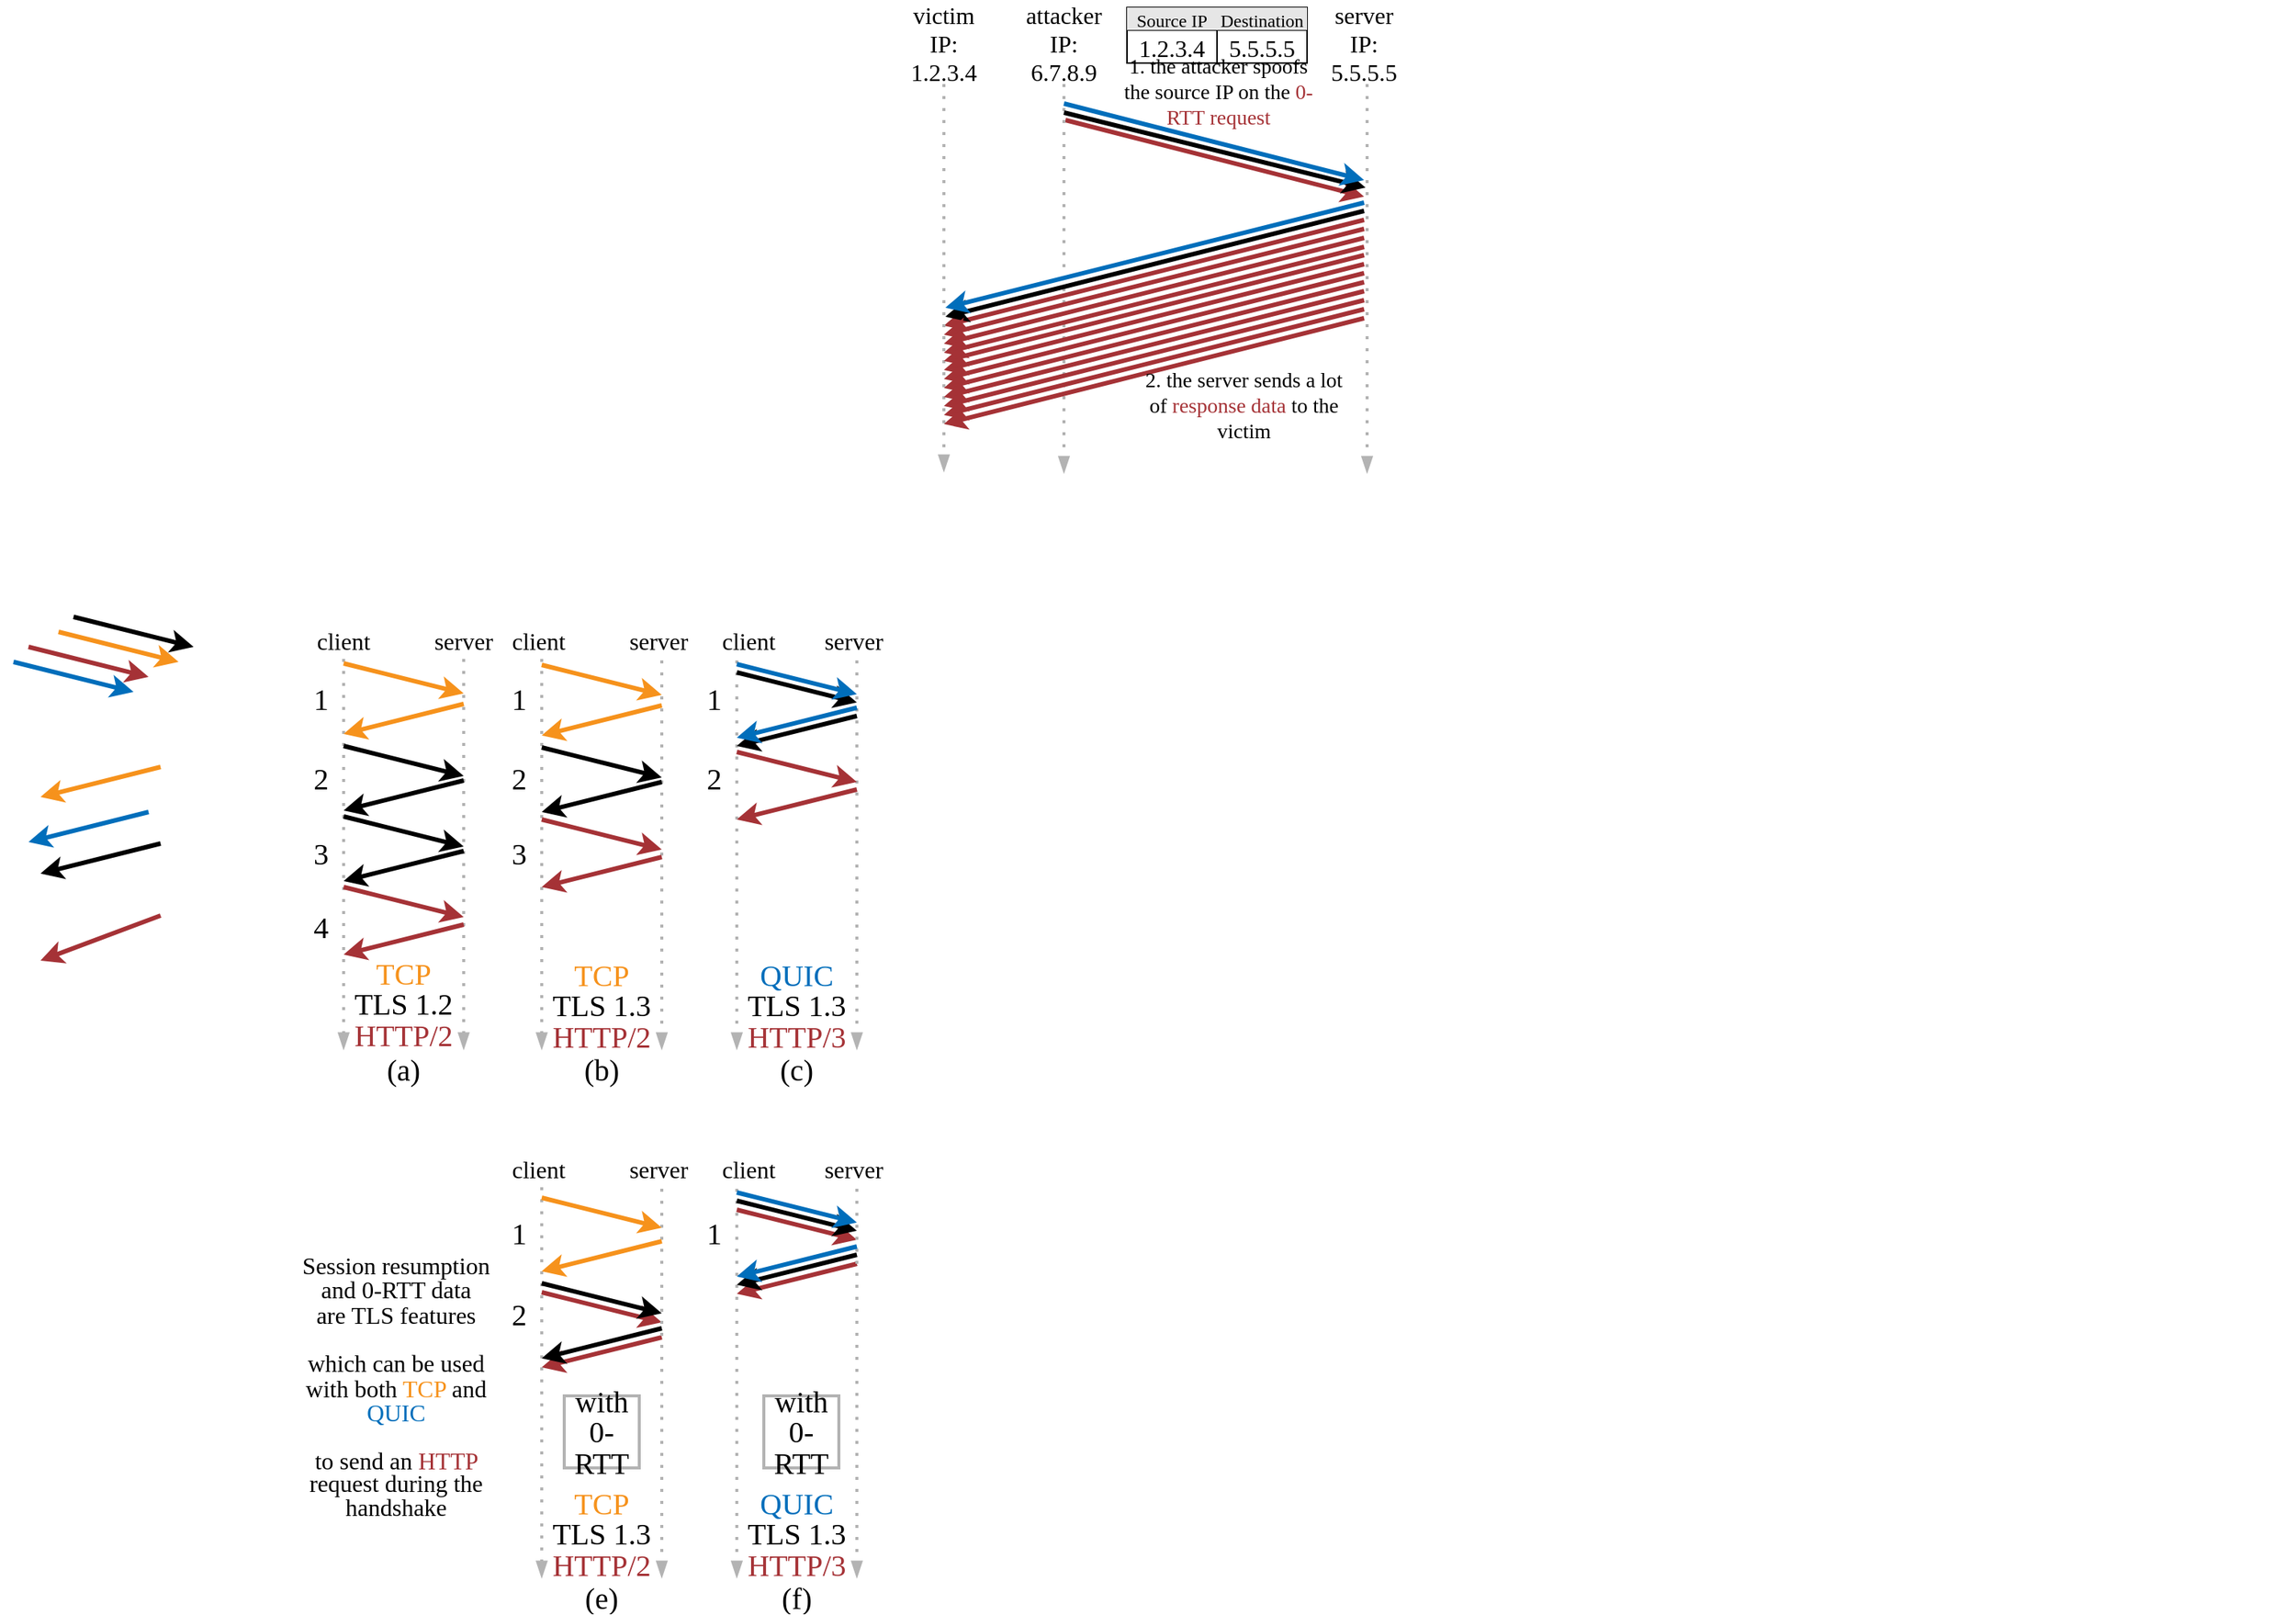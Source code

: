 <mxfile version="14.5.1" type="device"><diagram id="tvbRQc4zJcMQ8TO2dYbx" name="Page-1"><mxGraphModel dx="1570" dy="486" grid="1" gridSize="10" guides="1" tooltips="1" connect="1" arrows="1" fold="1" page="1" pageScale="1" pageWidth="850" pageHeight="1100" math="0" shadow="0"><root><mxCell id="0"/><mxCell id="1" parent="0"/><mxCell id="-TobHIEDWkGh4Ak62FER-180" value="" style="endArrow=classic;html=1;endFill=1;strokeWidth=3;shadow=0;strokeColor=#A53236;" parent="1" edge="1"><mxGeometry width="50" height="50" relative="1" as="geometry"><mxPoint x="-388" y="902" as="sourcePoint"/><mxPoint x="-308" y="922" as="targetPoint"/></mxGeometry></mxCell><mxCell id="-TobHIEDWkGh4Ak62FER-181" value="" style="endArrow=classic;html=1;endFill=1;strokeWidth=3;shadow=0;strokeColor=#A53236;" parent="1" edge="1"><mxGeometry width="50" height="50" relative="1" as="geometry"><mxPoint x="-308" y="932" as="sourcePoint"/><mxPoint x="-388" y="952" as="targetPoint"/></mxGeometry></mxCell><mxCell id="-TobHIEDWkGh4Ak62FER-202" value="" style="endArrow=classic;html=1;endFill=1;strokeWidth=3;shadow=0;strokeColor=#A53236;" parent="1" edge="1"><mxGeometry width="50" height="50" relative="1" as="geometry"><mxPoint x="-178" y="883" as="sourcePoint"/><mxPoint x="-258" y="903" as="targetPoint"/></mxGeometry></mxCell><mxCell id="-TobHIEDWkGh4Ak62FER-201" value="" style="endArrow=classic;html=1;endFill=1;strokeWidth=3;shadow=0;strokeColor=#A53236;" parent="1" edge="1"><mxGeometry width="50" height="50" relative="1" as="geometry"><mxPoint x="-258" y="847" as="sourcePoint"/><mxPoint x="-178" y="867" as="targetPoint"/></mxGeometry></mxCell><mxCell id="-TobHIEDWkGh4Ak62FER-78" value="" style="endArrow=classic;html=1;endFill=1;strokeWidth=3;shadow=0;rounded=0;strokeColor=#a53236;" parent="1" edge="1"><mxGeometry width="50" height="50" relative="1" as="geometry"><mxPoint x="-730" y="472" as="sourcePoint"/><mxPoint x="-650" y="492" as="targetPoint"/></mxGeometry></mxCell><mxCell id="-TobHIEDWkGh4Ak62FER-46" value="" style="endArrow=blockThin;dashed=1;html=1;dashPattern=1 3;strokeWidth=2;strokeColor=#B3B3B3;endFill=1;entryX=0;entryY=1;entryDx=0;entryDy=0;" parent="1" target="-TobHIEDWkGh4Ak62FER-96" edge="1"><mxGeometry width="50" height="50" relative="1" as="geometry"><mxPoint x="-520" y="480" as="sourcePoint"/><mxPoint x="-520" y="720" as="targetPoint"/></mxGeometry></mxCell><mxCell id="-TobHIEDWkGh4Ak62FER-47" value="" style="endArrow=blockThin;dashed=1;html=1;dashPattern=1 3;strokeWidth=2;strokeColor=#B3B3B3;endFill=1;entryX=1;entryY=1;entryDx=0;entryDy=0;" parent="1" target="-TobHIEDWkGh4Ak62FER-96" edge="1"><mxGeometry width="50" height="50" relative="1" as="geometry"><mxPoint x="-440" y="480" as="sourcePoint"/><mxPoint x="-440" y="720" as="targetPoint"/></mxGeometry></mxCell><mxCell id="-TobHIEDWkGh4Ak62FER-76" value="" style="endArrow=classic;html=1;endFill=1;strokeWidth=3;shadow=0;" parent="1" edge="1"><mxGeometry width="50" height="50" relative="1" as="geometry"><mxPoint x="-700" y="452" as="sourcePoint"/><mxPoint x="-620" y="472" as="targetPoint"/></mxGeometry></mxCell><mxCell id="-TobHIEDWkGh4Ak62FER-77" value="" style="endArrow=classic;html=1;endFill=1;strokeWidth=3;shadow=0;strokeColor=#f6921c;" parent="1" edge="1"><mxGeometry width="50" height="50" relative="1" as="geometry"><mxPoint x="-710" y="462" as="sourcePoint"/><mxPoint x="-630" y="482" as="targetPoint"/></mxGeometry></mxCell><mxCell id="-TobHIEDWkGh4Ak62FER-79" value="" style="endArrow=classic;html=1;endFill=1;strokeWidth=3;shadow=0;strokeColor=#006ebb;" parent="1" edge="1"><mxGeometry width="50" height="50" relative="1" as="geometry"><mxPoint x="-740" y="482" as="sourcePoint"/><mxPoint x="-660" y="502" as="targetPoint"/></mxGeometry></mxCell><mxCell id="-TobHIEDWkGh4Ak62FER-80" value="" style="endArrow=classic;html=1;endFill=1;strokeWidth=3;shadow=0;" parent="1" edge="1"><mxGeometry width="50" height="50" relative="1" as="geometry"><mxPoint x="-642" y="603" as="sourcePoint"/><mxPoint x="-722" y="623" as="targetPoint"/></mxGeometry></mxCell><mxCell id="-TobHIEDWkGh4Ak62FER-81" value="" style="endArrow=classic;html=1;endFill=1;strokeWidth=3;shadow=0;rounded=0;strokeColor=#a53236;" parent="1" edge="1"><mxGeometry width="50" height="50" relative="1" as="geometry"><mxPoint x="-642" y="651" as="sourcePoint"/><mxPoint x="-722" y="681" as="targetPoint"/></mxGeometry></mxCell><mxCell id="-TobHIEDWkGh4Ak62FER-82" value="" style="endArrow=classic;html=1;endFill=1;strokeWidth=3;shadow=0;strokeColor=#f6921c;" parent="1" edge="1"><mxGeometry width="50" height="50" relative="1" as="geometry"><mxPoint x="-642" y="552" as="sourcePoint"/><mxPoint x="-722" y="572" as="targetPoint"/></mxGeometry></mxCell><mxCell id="-TobHIEDWkGh4Ak62FER-83" value="" style="endArrow=classic;html=1;endFill=1;strokeWidth=3;shadow=0;strokeColor=#006ebb;" parent="1" edge="1"><mxGeometry width="50" height="50" relative="1" as="geometry"><mxPoint x="-650" y="582" as="sourcePoint"/><mxPoint x="-730" y="602" as="targetPoint"/></mxGeometry></mxCell><mxCell id="-TobHIEDWkGh4Ak62FER-84" value="" style="endArrow=classic;html=1;endFill=1;strokeWidth=3;shadow=0;strokeColor=#f6921c;" parent="1" edge="1"><mxGeometry width="50" height="50" relative="1" as="geometry"><mxPoint x="-520" y="483" as="sourcePoint"/><mxPoint x="-440" y="503" as="targetPoint"/></mxGeometry></mxCell><mxCell id="-TobHIEDWkGh4Ak62FER-85" value="" style="endArrow=classic;html=1;endFill=1;strokeWidth=3;shadow=0;strokeColor=#f6921c;" parent="1" edge="1"><mxGeometry width="50" height="50" relative="1" as="geometry"><mxPoint x="-440" y="510" as="sourcePoint"/><mxPoint x="-520" y="530" as="targetPoint"/></mxGeometry></mxCell><mxCell id="-TobHIEDWkGh4Ak62FER-86" value="" style="endArrow=classic;html=1;endFill=1;strokeWidth=3;shadow=0;" parent="1" edge="1"><mxGeometry width="50" height="50" relative="1" as="geometry"><mxPoint x="-520" y="538" as="sourcePoint"/><mxPoint x="-440" y="558" as="targetPoint"/></mxGeometry></mxCell><mxCell id="-TobHIEDWkGh4Ak62FER-87" value="" style="endArrow=classic;html=1;endFill=1;strokeWidth=3;shadow=0;" parent="1" edge="1"><mxGeometry width="50" height="50" relative="1" as="geometry"><mxPoint x="-440" y="561" as="sourcePoint"/><mxPoint x="-520" y="581" as="targetPoint"/></mxGeometry></mxCell><mxCell id="-TobHIEDWkGh4Ak62FER-88" value="" style="endArrow=classic;html=1;endFill=1;strokeWidth=3;shadow=0;" parent="1" edge="1"><mxGeometry width="50" height="50" relative="1" as="geometry"><mxPoint x="-520" y="585" as="sourcePoint"/><mxPoint x="-440" y="605" as="targetPoint"/></mxGeometry></mxCell><mxCell id="-TobHIEDWkGh4Ak62FER-89" value="" style="endArrow=classic;html=1;endFill=1;strokeWidth=3;shadow=0;" parent="1" edge="1"><mxGeometry width="50" height="50" relative="1" as="geometry"><mxPoint x="-440" y="608" as="sourcePoint"/><mxPoint x="-520" y="628" as="targetPoint"/></mxGeometry></mxCell><mxCell id="-TobHIEDWkGh4Ak62FER-90" value="" style="endArrow=classic;html=1;endFill=1;strokeWidth=3;shadow=0;strokeColor=#A53236;" parent="1" edge="1"><mxGeometry width="50" height="50" relative="1" as="geometry"><mxPoint x="-520" y="632" as="sourcePoint"/><mxPoint x="-440" y="652" as="targetPoint"/></mxGeometry></mxCell><mxCell id="-TobHIEDWkGh4Ak62FER-91" value="" style="endArrow=classic;html=1;endFill=1;strokeWidth=3;shadow=0;strokeColor=#A53236;" parent="1" edge="1"><mxGeometry width="50" height="50" relative="1" as="geometry"><mxPoint x="-440" y="657" as="sourcePoint"/><mxPoint x="-520" y="677" as="targetPoint"/></mxGeometry></mxCell><mxCell id="-TobHIEDWkGh4Ak62FER-92" value="&lt;font style=&quot;font-size: 20px;&quot; face=&quot;Myriad Pro Condensed&quot;&gt;1&lt;br style=&quot;font-size: 20px;&quot;&gt;&lt;/font&gt;" style="text;html=1;strokeColor=none;fillColor=none;align=center;verticalAlign=middle;whiteSpace=wrap;rounded=0;dashed=1;dashPattern=1 4;fontSize=20;" parent="1" vertex="1"><mxGeometry x="-550" y="496" width="30" height="20" as="geometry"/></mxCell><mxCell id="-TobHIEDWkGh4Ak62FER-93" value="&lt;font style=&quot;font-size: 20px;&quot; face=&quot;Myriad Pro Condensed&quot;&gt;2&lt;br style=&quot;font-size: 20px;&quot;&gt;&lt;/font&gt;" style="text;html=1;strokeColor=none;fillColor=none;align=center;verticalAlign=middle;whiteSpace=wrap;rounded=0;dashed=1;dashPattern=1 4;fontSize=20;" parent="1" vertex="1"><mxGeometry x="-550" y="549" width="30" height="20" as="geometry"/></mxCell><mxCell id="-TobHIEDWkGh4Ak62FER-94" value="&lt;font style=&quot;font-size: 20px;&quot; face=&quot;Myriad Pro Condensed&quot;&gt;3&lt;br style=&quot;font-size: 20px;&quot;&gt;&lt;/font&gt;" style="text;html=1;strokeColor=none;fillColor=none;align=center;verticalAlign=middle;whiteSpace=wrap;rounded=0;dashed=1;dashPattern=1 4;fontSize=20;" parent="1" vertex="1"><mxGeometry x="-550" y="599" width="30" height="20" as="geometry"/></mxCell><mxCell id="-TobHIEDWkGh4Ak62FER-95" value="&lt;font style=&quot;font-size: 20px;&quot; face=&quot;Myriad Pro Condensed&quot;&gt;4&lt;br style=&quot;font-size: 20px;&quot;&gt;&lt;/font&gt;" style="text;html=1;strokeColor=none;fillColor=none;align=center;verticalAlign=middle;whiteSpace=wrap;rounded=0;dashed=1;dashPattern=1 4;fontSize=20;" parent="1" vertex="1"><mxGeometry x="-550" y="648" width="30" height="20" as="geometry"/></mxCell><mxCell id="-TobHIEDWkGh4Ak62FER-96" value="&lt;font style=&quot;font-size: 20px ; line-height: 100%&quot; face=&quot;Myriad Pro Condensed&quot;&gt;&lt;font color=&quot;#f6921c&quot;&gt;TCP&lt;/font&gt;&lt;br&gt;TLS 1.2&lt;br&gt;&lt;font color=&quot;#a53236&quot;&gt;HTTP/2&lt;/font&gt;&lt;br&gt;&lt;/font&gt;" style="text;html=1;strokeColor=none;fillColor=none;align=center;verticalAlign=middle;whiteSpace=wrap;rounded=0;dashed=1;dashPattern=1 4;" parent="1" vertex="1"><mxGeometry x="-520" y="680" width="80" height="60" as="geometry"/></mxCell><mxCell id="-TobHIEDWkGh4Ak62FER-97" value="&lt;font face=&quot;Myriad Pro Condensed&quot; style=&quot;font-size: 16px;&quot;&gt;&lt;font style=&quot;font-size: 16px;&quot;&gt;client&lt;/font&gt;&lt;br style=&quot;font-size: 16px;&quot;&gt;&lt;/font&gt;" style="text;html=1;strokeColor=none;fillColor=none;align=center;verticalAlign=middle;whiteSpace=wrap;rounded=0;dashed=1;dashPattern=1 4;fontSize=16;" parent="1" vertex="1"><mxGeometry x="-550" y="458" width="60" height="20" as="geometry"/></mxCell><mxCell id="-TobHIEDWkGh4Ak62FER-98" value="&lt;font face=&quot;Myriad Pro Condensed&quot; style=&quot;font-size: 16px;&quot;&gt;&lt;font style=&quot;font-size: 16px;&quot;&gt;server&lt;/font&gt;&lt;br style=&quot;font-size: 16px;&quot;&gt;&lt;/font&gt;" style="text;html=1;strokeColor=none;fillColor=none;align=center;verticalAlign=middle;whiteSpace=wrap;rounded=0;dashed=1;dashPattern=1 4;fontSize=16;" parent="1" vertex="1"><mxGeometry x="-470" y="458" width="60" height="20" as="geometry"/></mxCell><mxCell id="-TobHIEDWkGh4Ak62FER-99" value="&lt;font style=&quot;font-size: 20px ; line-height: 100%&quot; face=&quot;Myriad Pro Condensed&quot;&gt;(a)&lt;br&gt;&lt;/font&gt;" style="text;html=1;strokeColor=none;fillColor=none;align=center;verticalAlign=middle;whiteSpace=wrap;rounded=0;dashed=1;dashPattern=1 4;" parent="1" vertex="1"><mxGeometry x="-520" y="744" width="80" height="20" as="geometry"/></mxCell><mxCell id="-TobHIEDWkGh4Ak62FER-100" value="" style="endArrow=blockThin;dashed=1;html=1;dashPattern=1 3;strokeWidth=2;strokeColor=#B3B3B3;endFill=1;entryX=0;entryY=1;entryDx=0;entryDy=0;" parent="1" target="-TobHIEDWkGh4Ak62FER-114" edge="1"><mxGeometry width="50" height="50" relative="1" as="geometry"><mxPoint x="-388" y="480" as="sourcePoint"/><mxPoint x="-388" y="721" as="targetPoint"/></mxGeometry></mxCell><mxCell id="-TobHIEDWkGh4Ak62FER-101" value="" style="endArrow=blockThin;dashed=1;html=1;dashPattern=1 3;strokeWidth=2;strokeColor=#B3B3B3;endFill=1;entryX=1;entryY=1;entryDx=0;entryDy=0;" parent="1" target="-TobHIEDWkGh4Ak62FER-114" edge="1"><mxGeometry width="50" height="50" relative="1" as="geometry"><mxPoint x="-308" y="481" as="sourcePoint"/><mxPoint x="-308" y="721" as="targetPoint"/></mxGeometry></mxCell><mxCell id="-TobHIEDWkGh4Ak62FER-102" value="" style="endArrow=classic;html=1;endFill=1;strokeWidth=3;shadow=0;strokeColor=#f6921c;" parent="1" edge="1"><mxGeometry width="50" height="50" relative="1" as="geometry"><mxPoint x="-388" y="484" as="sourcePoint"/><mxPoint x="-308" y="504" as="targetPoint"/></mxGeometry></mxCell><mxCell id="-TobHIEDWkGh4Ak62FER-103" value="" style="endArrow=classic;html=1;endFill=1;strokeWidth=3;shadow=0;strokeColor=#f6921c;" parent="1" edge="1"><mxGeometry width="50" height="50" relative="1" as="geometry"><mxPoint x="-308" y="511" as="sourcePoint"/><mxPoint x="-388" y="531" as="targetPoint"/></mxGeometry></mxCell><mxCell id="-TobHIEDWkGh4Ak62FER-104" value="" style="endArrow=classic;html=1;endFill=1;strokeWidth=3;shadow=0;" parent="1" edge="1"><mxGeometry width="50" height="50" relative="1" as="geometry"><mxPoint x="-388" y="539" as="sourcePoint"/><mxPoint x="-308" y="559" as="targetPoint"/></mxGeometry></mxCell><mxCell id="-TobHIEDWkGh4Ak62FER-105" value="" style="endArrow=classic;html=1;endFill=1;strokeWidth=3;shadow=0;" parent="1" edge="1"><mxGeometry width="50" height="50" relative="1" as="geometry"><mxPoint x="-308" y="562" as="sourcePoint"/><mxPoint x="-388" y="582" as="targetPoint"/></mxGeometry></mxCell><mxCell id="-TobHIEDWkGh4Ak62FER-108" value="" style="endArrow=classic;html=1;endFill=1;strokeWidth=3;shadow=0;strokeColor=#A53236;" parent="1" edge="1"><mxGeometry width="50" height="50" relative="1" as="geometry"><mxPoint x="-388" y="587" as="sourcePoint"/><mxPoint x="-308" y="607" as="targetPoint"/></mxGeometry></mxCell><mxCell id="-TobHIEDWkGh4Ak62FER-109" value="" style="endArrow=classic;html=1;endFill=1;strokeWidth=3;shadow=0;strokeColor=#A53236;" parent="1" edge="1"><mxGeometry width="50" height="50" relative="1" as="geometry"><mxPoint x="-308" y="612" as="sourcePoint"/><mxPoint x="-388" y="632" as="targetPoint"/></mxGeometry></mxCell><mxCell id="-TobHIEDWkGh4Ak62FER-110" value="&lt;font style=&quot;font-size: 20px;&quot; face=&quot;Myriad Pro Condensed&quot;&gt;1&lt;br style=&quot;font-size: 20px;&quot;&gt;&lt;/font&gt;" style="text;html=1;strokeColor=none;fillColor=none;align=center;verticalAlign=middle;whiteSpace=wrap;rounded=0;dashed=1;dashPattern=1 4;fontSize=20;" parent="1" vertex="1"><mxGeometry x="-418" y="496" width="30" height="20" as="geometry"/></mxCell><mxCell id="-TobHIEDWkGh4Ak62FER-111" value="&lt;font style=&quot;font-size: 20px;&quot; face=&quot;Myriad Pro Condensed&quot;&gt;2&lt;br style=&quot;font-size: 20px;&quot;&gt;&lt;/font&gt;" style="text;html=1;strokeColor=none;fillColor=none;align=center;verticalAlign=middle;whiteSpace=wrap;rounded=0;dashed=1;dashPattern=1 4;fontSize=20;" parent="1" vertex="1"><mxGeometry x="-418" y="549" width="30" height="20" as="geometry"/></mxCell><mxCell id="-TobHIEDWkGh4Ak62FER-112" value="&lt;font style=&quot;font-size: 20px;&quot; face=&quot;Myriad Pro Condensed&quot;&gt;3&lt;br style=&quot;font-size: 20px;&quot;&gt;&lt;/font&gt;" style="text;html=1;strokeColor=none;fillColor=none;align=center;verticalAlign=middle;whiteSpace=wrap;rounded=0;dashed=1;dashPattern=1 4;fontSize=20;" parent="1" vertex="1"><mxGeometry x="-418" y="599" width="30" height="20" as="geometry"/></mxCell><mxCell id="-TobHIEDWkGh4Ak62FER-114" value="&lt;font style=&quot;font-size: 20px ; line-height: 100%&quot; face=&quot;Myriad Pro Condensed&quot;&gt;&lt;font color=&quot;#f6921c&quot;&gt;TCP&lt;/font&gt;&lt;br&gt;TLS 1.3&lt;br&gt;&lt;font color=&quot;#a53236&quot;&gt;HTTP/2&lt;/font&gt;&lt;br&gt;&lt;/font&gt;" style="text;html=1;strokeColor=none;fillColor=none;align=center;verticalAlign=middle;whiteSpace=wrap;rounded=0;dashed=1;dashPattern=1 4;" parent="1" vertex="1"><mxGeometry x="-388" y="681" width="80" height="59" as="geometry"/></mxCell><mxCell id="-TobHIEDWkGh4Ak62FER-115" value="&lt;font face=&quot;Myriad Pro Condensed&quot; style=&quot;font-size: 16px;&quot;&gt;&lt;font style=&quot;font-size: 16px;&quot;&gt;client&lt;/font&gt;&lt;br style=&quot;font-size: 16px;&quot;&gt;&lt;/font&gt;" style="text;html=1;strokeColor=none;fillColor=none;align=center;verticalAlign=middle;whiteSpace=wrap;rounded=0;dashed=1;dashPattern=1 4;fontSize=16;" parent="1" vertex="1"><mxGeometry x="-420" y="458" width="60" height="20" as="geometry"/></mxCell><mxCell id="-TobHIEDWkGh4Ak62FER-116" value="&lt;font face=&quot;Myriad Pro Condensed&quot; style=&quot;font-size: 16px;&quot;&gt;&lt;font style=&quot;font-size: 16px;&quot;&gt;server&lt;/font&gt;&lt;br style=&quot;font-size: 16px;&quot;&gt;&lt;/font&gt;" style="text;html=1;strokeColor=none;fillColor=none;align=center;verticalAlign=middle;whiteSpace=wrap;rounded=0;dashed=1;dashPattern=1 4;fontSize=16;" parent="1" vertex="1"><mxGeometry x="-340" y="458" width="60" height="20" as="geometry"/></mxCell><mxCell id="-TobHIEDWkGh4Ak62FER-117" value="&lt;font style=&quot;font-size: 20px ; line-height: 100%&quot; face=&quot;Myriad Pro Condensed&quot;&gt;(b)&lt;br&gt;&lt;/font&gt;" style="text;html=1;strokeColor=none;fillColor=none;align=center;verticalAlign=middle;whiteSpace=wrap;rounded=0;dashed=1;dashPattern=1 4;" parent="1" vertex="1"><mxGeometry x="-388" y="744" width="80" height="20" as="geometry"/></mxCell><mxCell id="-TobHIEDWkGh4Ak62FER-129" value="" style="endArrow=blockThin;dashed=1;html=1;dashPattern=1 3;strokeWidth=2;strokeColor=#B3B3B3;endFill=1;entryX=0;entryY=1;entryDx=0;entryDy=0;" parent="1" target="-TobHIEDWkGh4Ak62FER-140" edge="1"><mxGeometry width="50" height="50" relative="1" as="geometry"><mxPoint x="-258" y="481" as="sourcePoint"/><mxPoint x="-258" y="721" as="targetPoint"/></mxGeometry></mxCell><mxCell id="-TobHIEDWkGh4Ak62FER-130" value="" style="endArrow=blockThin;dashed=1;html=1;dashPattern=1 3;strokeWidth=2;strokeColor=#B3B3B3;endFill=1;entryX=1;entryY=1;entryDx=0;entryDy=0;" parent="1" target="-TobHIEDWkGh4Ak62FER-140" edge="1"><mxGeometry width="50" height="50" relative="1" as="geometry"><mxPoint x="-178" y="481" as="sourcePoint"/><mxPoint x="-178" y="721" as="targetPoint"/></mxGeometry></mxCell><mxCell id="-TobHIEDWkGh4Ak62FER-133" value="" style="endArrow=classic;html=1;endFill=1;strokeWidth=3;shadow=0;" parent="1" edge="1"><mxGeometry width="50" height="50" relative="1" as="geometry"><mxPoint x="-258" y="489" as="sourcePoint"/><mxPoint x="-178" y="509" as="targetPoint"/></mxGeometry></mxCell><mxCell id="-TobHIEDWkGh4Ak62FER-134" value="" style="endArrow=classic;html=1;endFill=1;strokeWidth=3;shadow=0;" parent="1" edge="1"><mxGeometry width="50" height="50" relative="1" as="geometry"><mxPoint x="-178" y="518" as="sourcePoint"/><mxPoint x="-258" y="538" as="targetPoint"/></mxGeometry></mxCell><mxCell id="-TobHIEDWkGh4Ak62FER-135" value="" style="endArrow=classic;html=1;endFill=1;strokeWidth=3;shadow=0;strokeColor=#006ebb;" parent="1" edge="1"><mxGeometry width="50" height="50" relative="1" as="geometry"><mxPoint x="-258" y="483.5" as="sourcePoint"/><mxPoint x="-178" y="503.5" as="targetPoint"/></mxGeometry></mxCell><mxCell id="-TobHIEDWkGh4Ak62FER-136" value="" style="endArrow=classic;html=1;endFill=1;strokeWidth=3;shadow=0;strokeColor=#006ebb;" parent="1" edge="1"><mxGeometry width="50" height="50" relative="1" as="geometry"><mxPoint x="-178" y="512.5" as="sourcePoint"/><mxPoint x="-258" y="532.5" as="targetPoint"/></mxGeometry></mxCell><mxCell id="-TobHIEDWkGh4Ak62FER-137" value="&lt;font style=&quot;font-size: 20px;&quot; face=&quot;Myriad Pro Condensed&quot;&gt;1&lt;br style=&quot;font-size: 20px;&quot;&gt;&lt;/font&gt;" style="text;html=1;strokeColor=none;fillColor=none;align=center;verticalAlign=middle;whiteSpace=wrap;rounded=0;dashed=1;dashPattern=1 4;fontSize=20;" parent="1" vertex="1"><mxGeometry x="-288" y="496" width="30" height="20" as="geometry"/></mxCell><mxCell id="-TobHIEDWkGh4Ak62FER-138" value="&lt;font style=&quot;font-size: 20px;&quot; face=&quot;Myriad Pro Condensed&quot;&gt;2&lt;br style=&quot;font-size: 20px;&quot;&gt;&lt;/font&gt;" style="text;html=1;strokeColor=none;fillColor=none;align=center;verticalAlign=middle;whiteSpace=wrap;rounded=0;dashed=1;dashPattern=1 4;fontSize=20;" parent="1" vertex="1"><mxGeometry x="-288" y="549" width="30" height="20" as="geometry"/></mxCell><mxCell id="-TobHIEDWkGh4Ak62FER-140" value="&lt;font style=&quot;font-size: 20px ; line-height: 100%&quot; face=&quot;Myriad Pro Condensed&quot;&gt;&lt;font color=&quot;#006ebb&quot;&gt;QUIC&lt;/font&gt;&lt;br&gt;TLS 1.3&lt;br&gt;&lt;font color=&quot;#a53236&quot;&gt;HTTP/3&lt;/font&gt;&lt;br&gt;&lt;/font&gt;" style="text;html=1;strokeColor=none;fillColor=none;align=center;verticalAlign=middle;whiteSpace=wrap;rounded=0;dashed=1;dashPattern=1 4;" parent="1" vertex="1"><mxGeometry x="-258" y="681" width="80" height="59" as="geometry"/></mxCell><mxCell id="-TobHIEDWkGh4Ak62FER-141" value="&lt;font face=&quot;Myriad Pro Condensed&quot; style=&quot;font-size: 16px;&quot;&gt;&lt;font style=&quot;font-size: 16px;&quot;&gt;client&lt;/font&gt;&lt;br style=&quot;font-size: 16px;&quot;&gt;&lt;/font&gt;" style="text;html=1;strokeColor=none;fillColor=none;align=center;verticalAlign=middle;whiteSpace=wrap;rounded=0;dashed=1;dashPattern=1 4;fontSize=16;" parent="1" vertex="1"><mxGeometry x="-280" y="458" width="60" height="20" as="geometry"/></mxCell><mxCell id="-TobHIEDWkGh4Ak62FER-142" value="&lt;font face=&quot;Myriad Pro Condensed&quot; style=&quot;font-size: 16px;&quot;&gt;&lt;font style=&quot;font-size: 16px;&quot;&gt;server&lt;/font&gt;&lt;br style=&quot;font-size: 16px;&quot;&gt;&lt;/font&gt;" style="text;html=1;strokeColor=none;fillColor=none;align=center;verticalAlign=middle;whiteSpace=wrap;rounded=0;dashed=1;dashPattern=1 4;fontSize=16;" parent="1" vertex="1"><mxGeometry x="-200" y="458" width="40" height="20" as="geometry"/></mxCell><mxCell id="-TobHIEDWkGh4Ak62FER-143" value="&lt;font style=&quot;font-size: 20px ; line-height: 100%&quot; face=&quot;Myriad Pro Condensed&quot;&gt;(c)&lt;br&gt;&lt;/font&gt;" style="text;html=1;strokeColor=none;fillColor=none;align=center;verticalAlign=middle;whiteSpace=wrap;rounded=0;dashed=1;dashPattern=1 4;" parent="1" vertex="1"><mxGeometry x="-258" y="744" width="80" height="20" as="geometry"/></mxCell><mxCell id="-TobHIEDWkGh4Ak62FER-144" value="" style="endArrow=classic;html=1;endFill=1;strokeWidth=3;shadow=0;strokeColor=#A53236;" parent="1" edge="1"><mxGeometry width="50" height="50" relative="1" as="geometry"><mxPoint x="-258" y="542" as="sourcePoint"/><mxPoint x="-178" y="562" as="targetPoint"/></mxGeometry></mxCell><mxCell id="-TobHIEDWkGh4Ak62FER-145" value="" style="endArrow=classic;html=1;endFill=1;strokeWidth=3;shadow=0;strokeColor=#A53236;" parent="1" edge="1"><mxGeometry width="50" height="50" relative="1" as="geometry"><mxPoint x="-178" y="567" as="sourcePoint"/><mxPoint x="-258" y="587" as="targetPoint"/></mxGeometry></mxCell><mxCell id="-TobHIEDWkGh4Ak62FER-174" value="" style="endArrow=blockThin;dashed=1;html=1;dashPattern=1 3;strokeWidth=2;strokeColor=#B3B3B3;endFill=1;entryX=0;entryY=1;entryDx=0;entryDy=0;" parent="1" target="-TobHIEDWkGh4Ak62FER-185" edge="1"><mxGeometry width="50" height="50" relative="1" as="geometry"><mxPoint x="-388" y="832" as="sourcePoint"/><mxPoint x="-388" y="1073" as="targetPoint"/></mxGeometry></mxCell><mxCell id="-TobHIEDWkGh4Ak62FER-175" value="" style="endArrow=blockThin;dashed=1;html=1;dashPattern=1 3;strokeWidth=2;strokeColor=#B3B3B3;endFill=1;entryX=1;entryY=1;entryDx=0;entryDy=0;" parent="1" target="-TobHIEDWkGh4Ak62FER-185" edge="1"><mxGeometry width="50" height="50" relative="1" as="geometry"><mxPoint x="-308" y="833" as="sourcePoint"/><mxPoint x="-308" y="1073" as="targetPoint"/></mxGeometry></mxCell><mxCell id="-TobHIEDWkGh4Ak62FER-176" value="" style="endArrow=classic;html=1;endFill=1;strokeWidth=3;shadow=0;strokeColor=#f6921c;" parent="1" edge="1"><mxGeometry width="50" height="50" relative="1" as="geometry"><mxPoint x="-388" y="839" as="sourcePoint"/><mxPoint x="-308" y="859" as="targetPoint"/></mxGeometry></mxCell><mxCell id="-TobHIEDWkGh4Ak62FER-177" value="" style="endArrow=classic;html=1;endFill=1;strokeWidth=3;shadow=0;strokeColor=#f6921c;" parent="1" edge="1"><mxGeometry width="50" height="50" relative="1" as="geometry"><mxPoint x="-308" y="868" as="sourcePoint"/><mxPoint x="-388" y="888" as="targetPoint"/></mxGeometry></mxCell><mxCell id="-TobHIEDWkGh4Ak62FER-178" value="" style="endArrow=classic;html=1;endFill=1;strokeWidth=3;shadow=0;" parent="1" edge="1"><mxGeometry width="50" height="50" relative="1" as="geometry"><mxPoint x="-388" y="896" as="sourcePoint"/><mxPoint x="-308" y="916" as="targetPoint"/></mxGeometry></mxCell><mxCell id="-TobHIEDWkGh4Ak62FER-179" value="" style="endArrow=classic;html=1;endFill=1;strokeWidth=3;shadow=0;" parent="1" edge="1"><mxGeometry width="50" height="50" relative="1" as="geometry"><mxPoint x="-308" y="926" as="sourcePoint"/><mxPoint x="-388" y="946" as="targetPoint"/></mxGeometry></mxCell><mxCell id="-TobHIEDWkGh4Ak62FER-182" value="&lt;font style=&quot;font-size: 20px;&quot; face=&quot;Myriad Pro Condensed&quot;&gt;1&lt;br style=&quot;font-size: 20px;&quot;&gt;&lt;/font&gt;" style="text;html=1;strokeColor=none;fillColor=none;align=center;verticalAlign=middle;whiteSpace=wrap;rounded=0;dashed=1;dashPattern=1 4;fontSize=20;" parent="1" vertex="1"><mxGeometry x="-418" y="852" width="30" height="20" as="geometry"/></mxCell><mxCell id="-TobHIEDWkGh4Ak62FER-183" value="&lt;font style=&quot;font-size: 20px;&quot; face=&quot;Myriad Pro Condensed&quot;&gt;2&lt;br style=&quot;font-size: 20px;&quot;&gt;&lt;/font&gt;" style="text;html=1;strokeColor=none;fillColor=none;align=center;verticalAlign=middle;whiteSpace=wrap;rounded=0;dashed=1;dashPattern=1 4;fontSize=20;" parent="1" vertex="1"><mxGeometry x="-418" y="906" width="30" height="20" as="geometry"/></mxCell><mxCell id="-TobHIEDWkGh4Ak62FER-185" value="&lt;font style=&quot;font-size: 20px ; line-height: 100%&quot; face=&quot;Myriad Pro Condensed&quot;&gt;&lt;font color=&quot;#f6921c&quot;&gt;TCP&lt;/font&gt;&lt;br&gt;TLS 1.3&lt;br&gt;&lt;font color=&quot;#a53236&quot;&gt;HTTP/2&lt;/font&gt;&lt;br&gt;&lt;/font&gt;" style="text;html=1;strokeColor=none;fillColor=none;align=center;verticalAlign=middle;whiteSpace=wrap;rounded=0;dashed=1;dashPattern=1 4;" parent="1" vertex="1"><mxGeometry x="-388" y="1033" width="80" height="59" as="geometry"/></mxCell><mxCell id="-TobHIEDWkGh4Ak62FER-186" value="&lt;font face=&quot;Myriad Pro Condensed&quot; style=&quot;font-size: 16px;&quot;&gt;&lt;font style=&quot;font-size: 16px;&quot;&gt;client&lt;/font&gt;&lt;br style=&quot;font-size: 16px;&quot;&gt;&lt;/font&gt;" style="text;html=1;strokeColor=none;fillColor=none;align=center;verticalAlign=middle;whiteSpace=wrap;rounded=0;dashed=1;dashPattern=1 4;fontSize=16;" parent="1" vertex="1"><mxGeometry x="-420" y="810" width="60" height="20" as="geometry"/></mxCell><mxCell id="-TobHIEDWkGh4Ak62FER-187" value="&lt;font face=&quot;Myriad Pro Condensed&quot; style=&quot;font-size: 16px;&quot;&gt;&lt;font style=&quot;font-size: 16px;&quot;&gt;server&lt;/font&gt;&lt;br style=&quot;font-size: 16px;&quot;&gt;&lt;/font&gt;" style="text;html=1;strokeColor=none;fillColor=none;align=center;verticalAlign=middle;whiteSpace=wrap;rounded=0;dashed=1;dashPattern=1 4;fontSize=16;" parent="1" vertex="1"><mxGeometry x="-340" y="810" width="60" height="20" as="geometry"/></mxCell><mxCell id="-TobHIEDWkGh4Ak62FER-188" value="&lt;font style=&quot;font-size: 20px ; line-height: 100%&quot; face=&quot;Myriad Pro Condensed&quot;&gt;(e)&lt;br&gt;&lt;/font&gt;" style="text;html=1;strokeColor=none;fillColor=none;align=center;verticalAlign=middle;whiteSpace=wrap;rounded=0;dashed=1;dashPattern=1 4;" parent="1" vertex="1"><mxGeometry x="-388" y="1096" width="80" height="20" as="geometry"/></mxCell><mxCell id="-TobHIEDWkGh4Ak62FER-189" value="" style="endArrow=blockThin;dashed=1;html=1;dashPattern=1 3;strokeWidth=2;strokeColor=#B3B3B3;endFill=1;entryX=0;entryY=1;entryDx=0;entryDy=0;" parent="1" target="-TobHIEDWkGh4Ak62FER-197" edge="1"><mxGeometry width="50" height="50" relative="1" as="geometry"><mxPoint x="-258" y="833" as="sourcePoint"/><mxPoint x="-258" y="1073" as="targetPoint"/></mxGeometry></mxCell><mxCell id="-TobHIEDWkGh4Ak62FER-190" value="" style="endArrow=blockThin;dashed=1;html=1;dashPattern=1 3;strokeWidth=2;strokeColor=#B3B3B3;endFill=1;entryX=1;entryY=1;entryDx=0;entryDy=0;" parent="1" target="-TobHIEDWkGh4Ak62FER-197" edge="1"><mxGeometry width="50" height="50" relative="1" as="geometry"><mxPoint x="-178" y="833" as="sourcePoint"/><mxPoint x="-178" y="1073" as="targetPoint"/></mxGeometry></mxCell><mxCell id="-TobHIEDWkGh4Ak62FER-191" value="" style="endArrow=classic;html=1;endFill=1;strokeWidth=3;shadow=0;" parent="1" edge="1"><mxGeometry width="50" height="50" relative="1" as="geometry"><mxPoint x="-258" y="841" as="sourcePoint"/><mxPoint x="-178" y="861" as="targetPoint"/></mxGeometry></mxCell><mxCell id="-TobHIEDWkGh4Ak62FER-192" value="" style="endArrow=classic;html=1;endFill=1;strokeWidth=3;shadow=0;" parent="1" edge="1"><mxGeometry width="50" height="50" relative="1" as="geometry"><mxPoint x="-178" y="877" as="sourcePoint"/><mxPoint x="-258" y="897" as="targetPoint"/></mxGeometry></mxCell><mxCell id="-TobHIEDWkGh4Ak62FER-193" value="" style="endArrow=classic;html=1;endFill=1;strokeWidth=3;shadow=0;strokeColor=#006ebb;" parent="1" edge="1"><mxGeometry width="50" height="50" relative="1" as="geometry"><mxPoint x="-258" y="835.5" as="sourcePoint"/><mxPoint x="-178" y="855.5" as="targetPoint"/></mxGeometry></mxCell><mxCell id="-TobHIEDWkGh4Ak62FER-194" value="" style="endArrow=classic;html=1;endFill=1;strokeWidth=3;shadow=0;strokeColor=#006ebb;" parent="1" edge="1"><mxGeometry width="50" height="50" relative="1" as="geometry"><mxPoint x="-178" y="871.5" as="sourcePoint"/><mxPoint x="-258" y="891.5" as="targetPoint"/></mxGeometry></mxCell><mxCell id="-TobHIEDWkGh4Ak62FER-195" value="&lt;font style=&quot;font-size: 20px;&quot; face=&quot;Myriad Pro Condensed&quot;&gt;1&lt;br style=&quot;font-size: 20px;&quot;&gt;&lt;/font&gt;" style="text;html=1;strokeColor=none;fillColor=none;align=center;verticalAlign=middle;whiteSpace=wrap;rounded=0;dashed=1;dashPattern=1 4;fontSize=20;" parent="1" vertex="1"><mxGeometry x="-288" y="852" width="30" height="20" as="geometry"/></mxCell><mxCell id="-TobHIEDWkGh4Ak62FER-197" value="&lt;font style=&quot;font-size: 20px ; line-height: 100%&quot; face=&quot;Myriad Pro Condensed&quot;&gt;&lt;font color=&quot;#006ebb&quot;&gt;QUIC&lt;/font&gt;&lt;br&gt;TLS 1.3&lt;br&gt;&lt;font color=&quot;#a53236&quot;&gt;HTTP/3&lt;/font&gt;&lt;br&gt;&lt;/font&gt;" style="text;html=1;strokeColor=none;fillColor=none;align=center;verticalAlign=middle;whiteSpace=wrap;rounded=0;dashed=1;dashPattern=1 4;" parent="1" vertex="1"><mxGeometry x="-258" y="1033" width="80" height="59" as="geometry"/></mxCell><mxCell id="-TobHIEDWkGh4Ak62FER-198" value="&lt;font face=&quot;Myriad Pro Condensed&quot; style=&quot;font-size: 16px;&quot;&gt;&lt;font style=&quot;font-size: 16px;&quot;&gt;client&lt;/font&gt;&lt;br style=&quot;font-size: 16px;&quot;&gt;&lt;/font&gt;" style="text;html=1;strokeColor=none;fillColor=none;align=center;verticalAlign=middle;whiteSpace=wrap;rounded=0;dashed=1;dashPattern=1 4;fontSize=16;" parent="1" vertex="1"><mxGeometry x="-280" y="810" width="60" height="20" as="geometry"/></mxCell><mxCell id="-TobHIEDWkGh4Ak62FER-199" value="&lt;font face=&quot;Myriad Pro Condensed&quot; style=&quot;font-size: 16px;&quot;&gt;&lt;font style=&quot;font-size: 16px;&quot;&gt;server&lt;/font&gt;&lt;br style=&quot;font-size: 16px;&quot;&gt;&lt;/font&gt;" style="text;html=1;strokeColor=none;fillColor=none;align=center;verticalAlign=middle;whiteSpace=wrap;rounded=0;dashed=1;dashPattern=1 4;fontSize=16;" parent="1" vertex="1"><mxGeometry x="-200" y="810" width="40" height="20" as="geometry"/></mxCell><mxCell id="-TobHIEDWkGh4Ak62FER-200" value="&lt;font style=&quot;font-size: 20px ; line-height: 100%&quot; face=&quot;Myriad Pro Condensed&quot;&gt;(f)&lt;br&gt;&lt;/font&gt;" style="text;html=1;strokeColor=none;fillColor=none;align=center;verticalAlign=middle;whiteSpace=wrap;rounded=0;dashed=1;dashPattern=1 4;" parent="1" vertex="1"><mxGeometry x="-258" y="1096" width="80" height="20" as="geometry"/></mxCell><mxCell id="-TobHIEDWkGh4Ak62FER-204" value="&lt;font style=&quot;font-size: 20px ; line-height: 100%&quot; face=&quot;Myriad Pro Condensed&quot;&gt;with&lt;br&gt;0-RTT&lt;br&gt;&lt;/font&gt;" style="text;html=1;fillColor=none;align=center;verticalAlign=middle;whiteSpace=wrap;rounded=0;strokeWidth=2;strokeColor=#B3B3B3;" parent="1" vertex="1"><mxGeometry x="-240" y="971" width="50" height="48" as="geometry"/></mxCell><mxCell id="-TobHIEDWkGh4Ak62FER-206" value="&lt;font style=&quot;line-height: 120%&quot; face=&quot;Myriad Pro Condensed&quot;&gt;&lt;font style=&quot;font-size: 16px ; line-height: 100%&quot;&gt;Session resumption &lt;br&gt;and 0-RTT data &lt;br&gt;are TLS features&lt;br&gt;&lt;br&gt;which can be used with both &lt;font color=&quot;#f6921c&quot;&gt;TCP &lt;/font&gt;and &lt;font color=&quot;#006ebb&quot;&gt;QUIC&lt;br&gt;&lt;br&gt;&lt;/font&gt;&lt;/font&gt;&lt;font style=&quot;font-size: 16px&quot;&gt;to send an &lt;font color=&quot;#a53236&quot;&gt;HTTP&lt;/font&gt; request during the handshake&lt;/font&gt;&lt;br&gt;&lt;/font&gt;" style="text;html=1;fillColor=none;align=center;verticalAlign=middle;whiteSpace=wrap;rounded=0;strokeWidth=2;" parent="1" vertex="1"><mxGeometry x="-550" y="820" width="130" height="290" as="geometry"/></mxCell><mxCell id="-TobHIEDWkGh4Ak62FER-207" value="&lt;font style=&quot;font-size: 20px ; line-height: 100%&quot; face=&quot;Myriad Pro Condensed&quot;&gt;with&lt;br&gt;0-RTT&lt;br&gt;&lt;/font&gt;" style="text;html=1;fillColor=none;align=center;verticalAlign=middle;whiteSpace=wrap;rounded=0;strokeWidth=2;strokeColor=#B3B3B3;" parent="1" vertex="1"><mxGeometry x="-373" y="971" width="50" height="48" as="geometry"/></mxCell><mxCell id="AEGDxCZoDBYJiwbWobQh-1" value="" style="shape=image;verticalLabelPosition=bottom;labelBackgroundColor=#ffffff;verticalAlign=top;aspect=fixed;imageAspect=0;image=https://www.mdpi.com/computers/computers-08-00081/article_deploy/html/images/computers-08-00081-g001.png;" vertex="1" parent="1"><mxGeometry x="260" y="74" width="520" height="442" as="geometry"/></mxCell><mxCell id="AEGDxCZoDBYJiwbWobQh-2" value="" style="endArrow=classic;html=1;endFill=1;strokeWidth=3;shadow=0;strokeColor=#A53236;" edge="1" parent="1"><mxGeometry width="50" height="50" relative="1" as="geometry"><mxPoint x="160.0" y="187.5" as="sourcePoint"/><mxPoint x="-120" y="258" as="targetPoint"/></mxGeometry></mxCell><mxCell id="AEGDxCZoDBYJiwbWobQh-3" value="" style="endArrow=classic;html=1;endFill=1;strokeWidth=3;shadow=0;strokeColor=#A53236;" edge="1" parent="1"><mxGeometry width="50" height="50" relative="1" as="geometry"><mxPoint x="-39" y="121" as="sourcePoint"/><mxPoint x="160" y="172" as="targetPoint"/></mxGeometry></mxCell><mxCell id="AEGDxCZoDBYJiwbWobQh-4" value="" style="endArrow=blockThin;dashed=1;html=1;dashPattern=1 3;strokeWidth=2;strokeColor=#B3B3B3;endFill=1;entryX=0;entryY=1;entryDx=0;entryDy=0;" edge="1" parent="1"><mxGeometry width="50" height="50" relative="1" as="geometry"><mxPoint x="-40.0" y="97" as="sourcePoint"/><mxPoint x="-40" y="356" as="targetPoint"/></mxGeometry></mxCell><mxCell id="AEGDxCZoDBYJiwbWobQh-5" value="" style="endArrow=blockThin;dashed=1;html=1;dashPattern=1 3;strokeWidth=2;strokeColor=#B3B3B3;endFill=1;entryX=1;entryY=1;entryDx=0;entryDy=0;" edge="1" parent="1"><mxGeometry width="50" height="50" relative="1" as="geometry"><mxPoint x="162.0" y="97" as="sourcePoint"/><mxPoint x="162" y="356" as="targetPoint"/></mxGeometry></mxCell><mxCell id="AEGDxCZoDBYJiwbWobQh-6" value="" style="endArrow=classic;html=1;endFill=1;strokeWidth=3;shadow=0;" edge="1" parent="1"><mxGeometry width="50" height="50" relative="1" as="geometry"><mxPoint x="-40" y="116" as="sourcePoint"/><mxPoint x="161" y="166" as="targetPoint"/></mxGeometry></mxCell><mxCell id="AEGDxCZoDBYJiwbWobQh-7" value="" style="endArrow=classic;html=1;endFill=1;strokeWidth=3;shadow=0;" edge="1" parent="1"><mxGeometry width="50" height="50" relative="1" as="geometry"><mxPoint x="160.0" y="181.5" as="sourcePoint"/><mxPoint x="-119" y="252" as="targetPoint"/></mxGeometry></mxCell><mxCell id="AEGDxCZoDBYJiwbWobQh-8" value="" style="endArrow=classic;html=1;endFill=1;strokeWidth=3;shadow=0;strokeColor=#006ebb;" edge="1" parent="1"><mxGeometry width="50" height="50" relative="1" as="geometry"><mxPoint x="-40" y="110" as="sourcePoint"/><mxPoint x="160" y="161" as="targetPoint"/></mxGeometry></mxCell><mxCell id="AEGDxCZoDBYJiwbWobQh-9" value="" style="endArrow=classic;html=1;endFill=1;strokeWidth=3;shadow=0;strokeColor=#006ebb;" edge="1" parent="1"><mxGeometry width="50" height="50" relative="1" as="geometry"><mxPoint x="160.0" y="176" as="sourcePoint"/><mxPoint x="-119" y="246" as="targetPoint"/></mxGeometry></mxCell><mxCell id="AEGDxCZoDBYJiwbWobQh-14" value="&lt;font style=&quot;font-size: 16px&quot;&gt;&lt;font style=&quot;font-size: 16px&quot;&gt;attacker&lt;br&gt;&lt;/font&gt;IP: 6.7.8.9&lt;br style=&quot;font-size: 16px&quot;&gt;&lt;/font&gt;" style="text;html=1;strokeColor=none;fillColor=none;align=center;verticalAlign=middle;whiteSpace=wrap;rounded=0;dashed=1;dashPattern=1 4;fontSize=16;fontFamily=Myriad Pro Condensed;" vertex="1" parent="1"><mxGeometry x="-70" y="50" width="60" height="40" as="geometry"/></mxCell><mxCell id="AEGDxCZoDBYJiwbWobQh-15" value="" style="endArrow=blockThin;dashed=1;html=1;dashPattern=1 3;strokeWidth=2;strokeColor=#B3B3B3;endFill=1;entryX=0;entryY=1;entryDx=0;entryDy=0;" edge="1" parent="1"><mxGeometry width="50" height="50" relative="1" as="geometry"><mxPoint x="-120.0" y="97" as="sourcePoint"/><mxPoint x="-120" y="355" as="targetPoint"/></mxGeometry></mxCell><mxCell id="AEGDxCZoDBYJiwbWobQh-17" value="" style="endArrow=classic;html=1;endFill=1;strokeWidth=3;shadow=0;strokeColor=#A53236;" edge="1" parent="1"><mxGeometry width="50" height="50" relative="1" as="geometry"><mxPoint x="160.0" y="193.5" as="sourcePoint"/><mxPoint x="-120" y="264" as="targetPoint"/></mxGeometry></mxCell><mxCell id="AEGDxCZoDBYJiwbWobQh-18" value="" style="endArrow=classic;html=1;endFill=1;strokeWidth=3;shadow=0;strokeColor=#A53236;" edge="1" parent="1"><mxGeometry width="50" height="50" relative="1" as="geometry"><mxPoint x="160.0" y="205.5" as="sourcePoint"/><mxPoint x="-120" y="276" as="targetPoint"/></mxGeometry></mxCell><mxCell id="AEGDxCZoDBYJiwbWobQh-19" value="" style="endArrow=classic;html=1;endFill=1;strokeWidth=3;shadow=0;strokeColor=#A53236;" edge="1" parent="1"><mxGeometry width="50" height="50" relative="1" as="geometry"><mxPoint x="160.0" y="199.5" as="sourcePoint"/><mxPoint x="-120" y="270" as="targetPoint"/></mxGeometry></mxCell><mxCell id="AEGDxCZoDBYJiwbWobQh-20" value="" style="endArrow=classic;html=1;endFill=1;strokeWidth=3;shadow=0;strokeColor=#A53236;" edge="1" parent="1"><mxGeometry width="50" height="50" relative="1" as="geometry"><mxPoint x="160.0" y="211" as="sourcePoint"/><mxPoint x="-120" y="281.5" as="targetPoint"/></mxGeometry></mxCell><mxCell id="AEGDxCZoDBYJiwbWobQh-21" value="" style="endArrow=classic;html=1;endFill=1;strokeWidth=3;shadow=0;strokeColor=#A53236;" edge="1" parent="1"><mxGeometry width="50" height="50" relative="1" as="geometry"><mxPoint x="160.0" y="217" as="sourcePoint"/><mxPoint x="-120" y="287.5" as="targetPoint"/></mxGeometry></mxCell><mxCell id="AEGDxCZoDBYJiwbWobQh-22" value="" style="endArrow=classic;html=1;endFill=1;strokeWidth=3;shadow=0;strokeColor=#A53236;" edge="1" parent="1"><mxGeometry width="50" height="50" relative="1" as="geometry"><mxPoint x="160.0" y="223" as="sourcePoint"/><mxPoint x="-120" y="293.5" as="targetPoint"/></mxGeometry></mxCell><mxCell id="AEGDxCZoDBYJiwbWobQh-23" value="" style="endArrow=classic;html=1;endFill=1;strokeWidth=3;shadow=0;strokeColor=#A53236;" edge="1" parent="1"><mxGeometry width="50" height="50" relative="1" as="geometry"><mxPoint x="160.0" y="229" as="sourcePoint"/><mxPoint x="-120" y="299.5" as="targetPoint"/></mxGeometry></mxCell><mxCell id="AEGDxCZoDBYJiwbWobQh-24" value="" style="endArrow=classic;html=1;endFill=1;strokeWidth=3;shadow=0;strokeColor=#A53236;" edge="1" parent="1"><mxGeometry width="50" height="50" relative="1" as="geometry"><mxPoint x="160.0" y="235" as="sourcePoint"/><mxPoint x="-120" y="305.5" as="targetPoint"/></mxGeometry></mxCell><mxCell id="AEGDxCZoDBYJiwbWobQh-25" value="" style="endArrow=classic;html=1;endFill=1;strokeWidth=3;shadow=0;strokeColor=#A53236;" edge="1" parent="1"><mxGeometry width="50" height="50" relative="1" as="geometry"><mxPoint x="160.0" y="241" as="sourcePoint"/><mxPoint x="-120" y="311.5" as="targetPoint"/></mxGeometry></mxCell><mxCell id="AEGDxCZoDBYJiwbWobQh-26" value="" style="endArrow=classic;html=1;endFill=1;strokeWidth=3;shadow=0;strokeColor=#A53236;" edge="1" parent="1"><mxGeometry width="50" height="50" relative="1" as="geometry"><mxPoint x="160.0" y="247" as="sourcePoint"/><mxPoint x="-120" y="317.5" as="targetPoint"/></mxGeometry></mxCell><mxCell id="AEGDxCZoDBYJiwbWobQh-27" value="" style="endArrow=classic;html=1;endFill=1;strokeWidth=3;shadow=0;strokeColor=#A53236;" edge="1" parent="1"><mxGeometry width="50" height="50" relative="1" as="geometry"><mxPoint x="160.0" y="253" as="sourcePoint"/><mxPoint x="-120" y="323.5" as="targetPoint"/></mxGeometry></mxCell><mxCell id="AEGDxCZoDBYJiwbWobQh-29" value="&lt;font style=&quot;font-size: 16px&quot;&gt;&lt;font style=&quot;font-size: 16px&quot;&gt;victim&lt;br&gt;&lt;/font&gt;IP: 1.2.3.4&lt;br style=&quot;font-size: 16px&quot;&gt;&lt;/font&gt;" style="text;html=1;strokeColor=none;fillColor=none;align=center;verticalAlign=middle;whiteSpace=wrap;rounded=0;dashed=1;dashPattern=1 4;fontSize=16;fontFamily=Myriad Pro Condensed;" vertex="1" parent="1"><mxGeometry x="-150" y="50" width="60" height="40" as="geometry"/></mxCell><mxCell id="AEGDxCZoDBYJiwbWobQh-30" value="&lt;font style=&quot;font-size: 16px&quot;&gt;&lt;font style=&quot;font-size: 16px&quot;&gt;server&lt;br&gt;&lt;/font&gt;IP: 5.5.5.5&lt;br style=&quot;font-size: 16px&quot;&gt;&lt;/font&gt;" style="text;html=1;strokeColor=none;fillColor=none;align=center;verticalAlign=middle;whiteSpace=wrap;rounded=0;dashed=1;dashPattern=1 4;fontSize=16;fontFamily=Myriad Pro Condensed;" vertex="1" parent="1"><mxGeometry x="130" y="50" width="60" height="40" as="geometry"/></mxCell><mxCell id="AEGDxCZoDBYJiwbWobQh-44" value="" style="shape=table;html=1;whiteSpace=wrap;startSize=0;container=1;collapsible=0;childLayout=tableLayout;strokeWidth=1;verticalAlign=middle;" vertex="1" parent="1"><mxGeometry x="2" y="46" width="120" height="37" as="geometry"/></mxCell><mxCell id="AEGDxCZoDBYJiwbWobQh-45" value="" style="shape=partialRectangle;html=1;whiteSpace=wrap;collapsible=0;dropTarget=0;pointerEvents=0;fillColor=none;top=0;left=0;bottom=0;right=0;points=[[0,0.5],[1,0.5]];portConstraint=eastwest;" vertex="1" parent="AEGDxCZoDBYJiwbWobQh-44"><mxGeometry width="120" height="15" as="geometry"/></mxCell><mxCell id="AEGDxCZoDBYJiwbWobQh-46" value="&lt;font face=&quot;Myriad Pro Condensed&quot;&gt;Source IP&lt;/font&gt;" style="shape=partialRectangle;html=1;whiteSpace=wrap;connectable=0;top=0;left=0;bottom=0;right=0;overflow=hidden;fillColor=#E6E6E6;strokeWidth=2;verticalAlign=bottom;" vertex="1" parent="AEGDxCZoDBYJiwbWobQh-45"><mxGeometry width="60" height="15" as="geometry"/></mxCell><mxCell id="AEGDxCZoDBYJiwbWobQh-47" value="&lt;font face=&quot;Myriad Pro Condensed&quot;&gt;Destination IP&lt;/font&gt;" style="shape=partialRectangle;html=1;whiteSpace=wrap;connectable=0;top=0;left=0;bottom=0;right=0;overflow=hidden;fillColor=#E6E6E6;strokeWidth=3;verticalAlign=bottom;" vertex="1" parent="AEGDxCZoDBYJiwbWobQh-45"><mxGeometry x="60" width="60" height="15" as="geometry"/></mxCell><mxCell id="AEGDxCZoDBYJiwbWobQh-49" value="" style="shape=partialRectangle;html=1;whiteSpace=wrap;collapsible=0;dropTarget=0;pointerEvents=0;fillColor=none;top=0;left=0;bottom=0;right=0;points=[[0,0.5],[1,0.5]];portConstraint=eastwest;" vertex="1" parent="AEGDxCZoDBYJiwbWobQh-44"><mxGeometry y="15" width="120" height="22" as="geometry"/></mxCell><mxCell id="AEGDxCZoDBYJiwbWobQh-50" value="&lt;font face=&quot;Myriad Pro Condensed&quot; style=&quot;font-size: 16px;&quot;&gt;1.2.3.4&lt;/font&gt;" style="shape=partialRectangle;html=1;whiteSpace=wrap;connectable=0;fillColor=none;top=0;left=0;bottom=0;right=0;overflow=hidden;fontSize=16;" vertex="1" parent="AEGDxCZoDBYJiwbWobQh-49"><mxGeometry width="60" height="22" as="geometry"/></mxCell><mxCell id="AEGDxCZoDBYJiwbWobQh-51" value="&lt;font face=&quot;Myriad Pro Condensed&quot; style=&quot;font-size: 16px;&quot;&gt;5.5.5.5&lt;/font&gt;" style="shape=partialRectangle;html=1;whiteSpace=wrap;connectable=0;fillColor=none;top=0;left=0;bottom=0;right=0;overflow=hidden;fontSize=16;" vertex="1" parent="AEGDxCZoDBYJiwbWobQh-49"><mxGeometry x="60" width="60" height="22" as="geometry"/></mxCell><mxCell id="AEGDxCZoDBYJiwbWobQh-57" value="&lt;font style=&quot;font-size: 14px&quot;&gt;1. the attacker spoofs the source IP on the &lt;font color=&quot;#a53236&quot;&gt;0-RTT request&lt;/font&gt;&lt;br style=&quot;font-size: 14px&quot;&gt;&lt;/font&gt;" style="text;html=1;strokeColor=none;fillColor=none;align=center;verticalAlign=middle;whiteSpace=wrap;rounded=0;dashed=1;dashPattern=1 4;fontSize=14;fontFamily=Myriad Pro Condensed;" vertex="1" parent="1"><mxGeometry x="-5" y="83" width="136" height="40" as="geometry"/></mxCell><mxCell id="AEGDxCZoDBYJiwbWobQh-58" value="&lt;font style=&quot;font-size: 14px&quot;&gt;2. the server sends a lot of &lt;font color=&quot;#a53236&quot;&gt;response data&lt;/font&gt; to the victim&lt;br style=&quot;font-size: 14px&quot;&gt;&lt;/font&gt;" style="text;html=1;strokeColor=none;fillColor=none;align=center;verticalAlign=middle;whiteSpace=wrap;rounded=0;dashed=1;dashPattern=1 4;fontSize=14;fontFamily=Myriad Pro Condensed;" vertex="1" parent="1"><mxGeometry x="10" y="292" width="140" height="40" as="geometry"/></mxCell></root></mxGraphModel></diagram></mxfile>